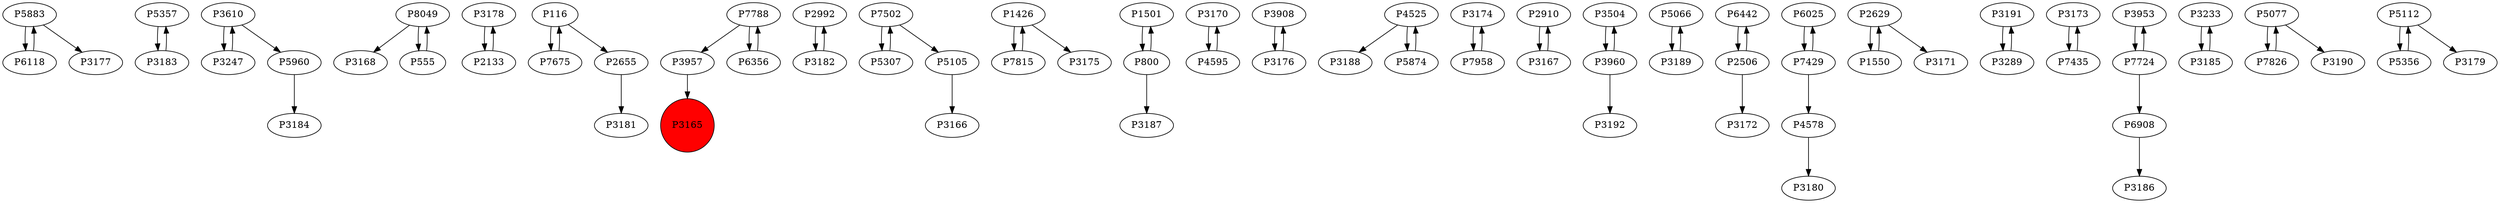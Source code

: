 digraph {
	P5883 -> P6118
	P5357 -> P3183
	P5960 -> P3184
	P8049 -> P3168
	P3178 -> P2133
	P2655 -> P3181
	P6118 -> P5883
	P3957 -> P3165
	P5883 -> P3177
	P7675 -> P116
	P2992 -> P3182
	P7502 -> P5307
	P1426 -> P7815
	P1501 -> P800
	P3170 -> P4595
	P3908 -> P3176
	P5105 -> P3166
	P4525 -> P3188
	P8049 -> P555
	P3174 -> P7958
	P3247 -> P3610
	P2910 -> P3167
	P3504 -> P3960
	P5066 -> P3189
	P6442 -> P2506
	P3182 -> P2992
	P6025 -> P7429
	P2629 -> P1550
	P3191 -> P3289
	P2629 -> P3171
	P3173 -> P7435
	P3953 -> P7724
	P3233 -> P3185
	P800 -> P3187
	P7788 -> P6356
	P3167 -> P2910
	P3183 -> P5357
	P7788 -> P3957
	P2506 -> P6442
	P3176 -> P3908
	P116 -> P7675
	P5077 -> P7826
	P4595 -> P3170
	P1426 -> P3175
	P6356 -> P7788
	P800 -> P1501
	P7826 -> P5077
	P5112 -> P5356
	P7724 -> P6908
	P5077 -> P3190
	P4525 -> P5874
	P555 -> P8049
	P3960 -> P3504
	P7429 -> P4578
	P6908 -> P3186
	P4578 -> P3180
	P5112 -> P3179
	P5307 -> P7502
	P3610 -> P5960
	P7429 -> P6025
	P7502 -> P5105
	P7815 -> P1426
	P3189 -> P5066
	P5874 -> P4525
	P5356 -> P5112
	P7435 -> P3173
	P2506 -> P3172
	P2133 -> P3178
	P3960 -> P3192
	P7958 -> P3174
	P1550 -> P2629
	P3610 -> P3247
	P7724 -> P3953
	P3185 -> P3233
	P116 -> P2655
	P3289 -> P3191
	P3165 [shape=circle]
	P3165 [style=filled]
	P3165 [fillcolor=red]
}